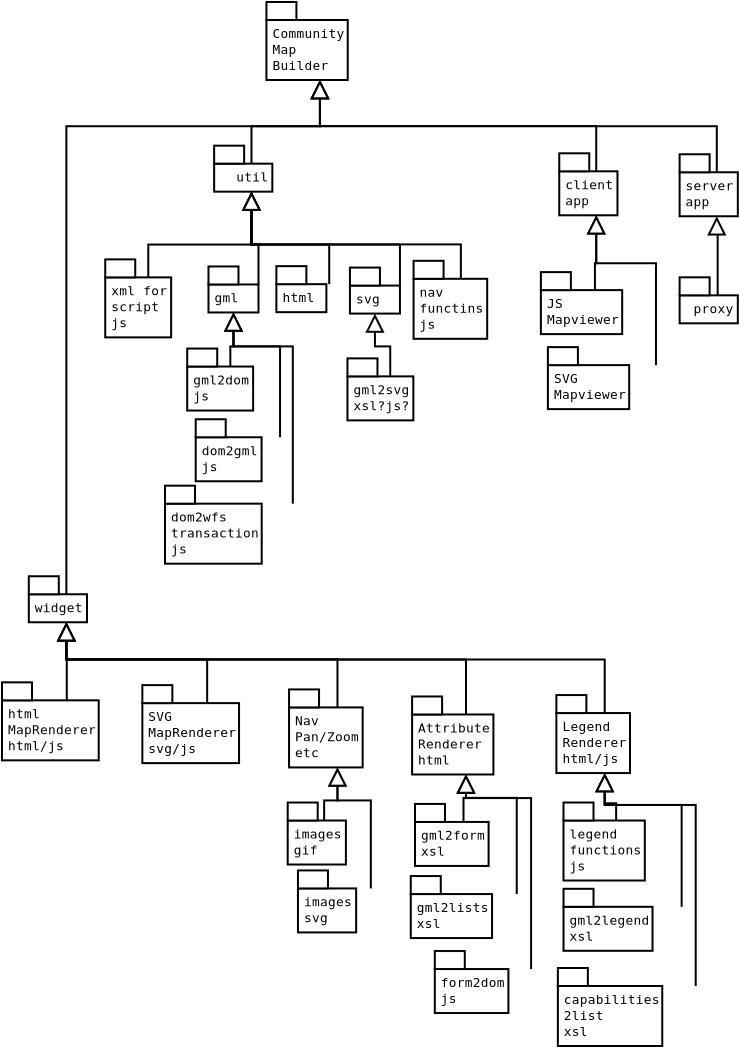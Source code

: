 <?xml version="1.0" encoding="UTF-8"?>
<dia:diagram xmlns:dia="http://www.lysator.liu.se/~alla/dia/">
  <dia:layer name="Background" visible="true">
    <dia:object type="UML - SmallPackage" version="0" id="O0">
      <dia:attribute name="obj_pos">
        <dia:point val="29.135,21.23"/>
      </dia:attribute>
      <dia:attribute name="obj_bb">
        <dia:rectangle val="29.085,20.28;34.537,24.28"/>
      </dia:attribute>
      <dia:attribute name="elem_corner">
        <dia:point val="29.135,21.23"/>
      </dia:attribute>
      <dia:attribute name="elem_width">
        <dia:real val="5.352"/>
      </dia:attribute>
      <dia:attribute name="elem_height">
        <dia:real val="3"/>
      </dia:attribute>
      <dia:attribute name="stereotype">
        <dia:string/>
      </dia:attribute>
      <dia:attribute name="text">
        <dia:composite type="text">
          <dia:attribute name="string">
            <dia:string>#Community
Map
Builder#</dia:string>
          </dia:attribute>
          <dia:attribute name="font">
            <dia:font name="Courier"/>
          </dia:attribute>
          <dia:attribute name="height">
            <dia:real val="0.8"/>
          </dia:attribute>
          <dia:attribute name="pos">
            <dia:point val="29.435,22.127"/>
          </dia:attribute>
          <dia:attribute name="color">
            <dia:color val="#000000"/>
          </dia:attribute>
          <dia:attribute name="alignment">
            <dia:enum val="0"/>
          </dia:attribute>
        </dia:composite>
      </dia:attribute>
    </dia:object>
    <dia:object type="UML - SmallPackage" version="0" id="O1">
      <dia:attribute name="obj_pos">
        <dia:point val="17.254,49.943"/>
      </dia:attribute>
      <dia:attribute name="obj_bb">
        <dia:rectangle val="17.204,48.993;21.063,51.393"/>
      </dia:attribute>
      <dia:attribute name="elem_corner">
        <dia:point val="17.254,49.943"/>
      </dia:attribute>
      <dia:attribute name="elem_width">
        <dia:real val="3.759"/>
      </dia:attribute>
      <dia:attribute name="elem_height">
        <dia:real val="1.4"/>
      </dia:attribute>
      <dia:attribute name="stereotype">
        <dia:string/>
      </dia:attribute>
      <dia:attribute name="text">
        <dia:composite type="text">
          <dia:attribute name="string">
            <dia:string>#widget#</dia:string>
          </dia:attribute>
          <dia:attribute name="font">
            <dia:font name="Courier"/>
          </dia:attribute>
          <dia:attribute name="height">
            <dia:real val="0.8"/>
          </dia:attribute>
          <dia:attribute name="pos">
            <dia:point val="17.554,50.84"/>
          </dia:attribute>
          <dia:attribute name="color">
            <dia:color val="#000000"/>
          </dia:attribute>
          <dia:attribute name="alignment">
            <dia:enum val="0"/>
          </dia:attribute>
        </dia:composite>
      </dia:attribute>
    </dia:object>
    <dia:object type="UML - Generalization" version="0" id="O2">
      <dia:attribute name="obj_pos">
        <dia:point val="31.811,24.23"/>
      </dia:attribute>
      <dia:attribute name="obj_bb">
        <dia:rectangle val="19.083,24.18;32.661,49.993"/>
      </dia:attribute>
      <dia:attribute name="orth_points">
        <dia:point val="31.811,24.23"/>
        <dia:point val="31.811,26.541"/>
        <dia:point val="19.133,26.541"/>
        <dia:point val="19.133,49.943"/>
      </dia:attribute>
      <dia:attribute name="orth_orient">
        <dia:enum val="1"/>
        <dia:enum val="0"/>
        <dia:enum val="1"/>
      </dia:attribute>
      <dia:attribute name="name">
        <dia:string/>
      </dia:attribute>
      <dia:attribute name="stereotype">
        <dia:string/>
      </dia:attribute>
      <dia:connections>
        <dia:connection handle="0" to="O0" connection="6"/>
        <dia:connection handle="1" to="O1" connection="1"/>
      </dia:connections>
    </dia:object>
    <dia:object type="UML - SmallPackage" version="0" id="O3">
      <dia:attribute name="obj_pos">
        <dia:point val="43.209,38.486"/>
      </dia:attribute>
      <dia:attribute name="obj_bb">
        <dia:rectangle val="43.159,37.536;48.663,40.736"/>
      </dia:attribute>
      <dia:attribute name="elem_corner">
        <dia:point val="43.209,38.486"/>
      </dia:attribute>
      <dia:attribute name="elem_width">
        <dia:real val="5.405"/>
      </dia:attribute>
      <dia:attribute name="elem_height">
        <dia:real val="2.2"/>
      </dia:attribute>
      <dia:attribute name="stereotype">
        <dia:string/>
      </dia:attribute>
      <dia:attribute name="text">
        <dia:composite type="text">
          <dia:attribute name="string">
            <dia:string>#SVG
Mapviewer#</dia:string>
          </dia:attribute>
          <dia:attribute name="font">
            <dia:font name="Courier"/>
          </dia:attribute>
          <dia:attribute name="height">
            <dia:real val="0.8"/>
          </dia:attribute>
          <dia:attribute name="pos">
            <dia:point val="43.509,39.383"/>
          </dia:attribute>
          <dia:attribute name="color">
            <dia:color val="#000000"/>
          </dia:attribute>
          <dia:attribute name="alignment">
            <dia:enum val="0"/>
          </dia:attribute>
        </dia:composite>
      </dia:attribute>
    </dia:object>
    <dia:object type="UML - Generalization" version="0" id="O4">
      <dia:attribute name="obj_pos">
        <dia:point val="45.626,30.995"/>
      </dia:attribute>
      <dia:attribute name="obj_bb">
        <dia:rectangle val="44.776,30.945;48.663,38.536"/>
      </dia:attribute>
      <dia:attribute name="orth_points">
        <dia:point val="45.626,30.995"/>
        <dia:point val="45.626,33.392"/>
        <dia:point val="48.613,33.392"/>
        <dia:point val="48.613,38.486"/>
      </dia:attribute>
      <dia:attribute name="orth_orient">
        <dia:enum val="1"/>
        <dia:enum val="0"/>
        <dia:enum val="1"/>
      </dia:attribute>
      <dia:attribute name="name">
        <dia:string/>
      </dia:attribute>
      <dia:attribute name="stereotype">
        <dia:string/>
      </dia:attribute>
      <dia:connections>
        <dia:connection handle="0" to="O27" connection="6"/>
        <dia:connection handle="1" to="O3" connection="2"/>
      </dia:connections>
    </dia:object>
    <dia:object type="UML - SmallPackage" version="0" id="O5">
      <dia:attribute name="obj_pos">
        <dia:point val="43.633,55.883"/>
      </dia:attribute>
      <dia:attribute name="obj_bb">
        <dia:rectangle val="43.583,54.934;48.516,58.934"/>
      </dia:attribute>
      <dia:attribute name="elem_corner">
        <dia:point val="43.633,55.883"/>
      </dia:attribute>
      <dia:attribute name="elem_width">
        <dia:real val="4.833"/>
      </dia:attribute>
      <dia:attribute name="elem_height">
        <dia:real val="3"/>
      </dia:attribute>
      <dia:attribute name="stereotype">
        <dia:string/>
      </dia:attribute>
      <dia:attribute name="text">
        <dia:composite type="text">
          <dia:attribute name="string">
            <dia:string>#Legend
Renderer
html/js#</dia:string>
          </dia:attribute>
          <dia:attribute name="font">
            <dia:font name="Courier"/>
          </dia:attribute>
          <dia:attribute name="height">
            <dia:real val="0.8"/>
          </dia:attribute>
          <dia:attribute name="pos">
            <dia:point val="43.933,56.78"/>
          </dia:attribute>
          <dia:attribute name="color">
            <dia:color val="#000000"/>
          </dia:attribute>
          <dia:attribute name="alignment">
            <dia:enum val="0"/>
          </dia:attribute>
        </dia:composite>
      </dia:attribute>
    </dia:object>
    <dia:object type="UML - SmallPackage" version="0" id="O6">
      <dia:attribute name="obj_pos">
        <dia:point val="30.267,55.601"/>
      </dia:attribute>
      <dia:attribute name="obj_bb">
        <dia:rectangle val="30.216,54.651;35.158,58.651"/>
      </dia:attribute>
      <dia:attribute name="elem_corner">
        <dia:point val="30.267,55.601"/>
      </dia:attribute>
      <dia:attribute name="elem_width">
        <dia:real val="4.842"/>
      </dia:attribute>
      <dia:attribute name="elem_height">
        <dia:real val="3"/>
      </dia:attribute>
      <dia:attribute name="stereotype">
        <dia:string/>
      </dia:attribute>
      <dia:attribute name="text">
        <dia:composite type="text">
          <dia:attribute name="string">
            <dia:string>#Nav
Pan/Zoom
etc#</dia:string>
          </dia:attribute>
          <dia:attribute name="font">
            <dia:font name="Courier"/>
          </dia:attribute>
          <dia:attribute name="height">
            <dia:real val="0.8"/>
          </dia:attribute>
          <dia:attribute name="pos">
            <dia:point val="30.567,56.497"/>
          </dia:attribute>
          <dia:attribute name="color">
            <dia:color val="#000000"/>
          </dia:attribute>
          <dia:attribute name="alignment">
            <dia:enum val="0"/>
          </dia:attribute>
        </dia:composite>
      </dia:attribute>
    </dia:object>
    <dia:object type="UML - Generalization" version="0" id="O7">
      <dia:attribute name="obj_pos">
        <dia:point val="19.133,51.343"/>
      </dia:attribute>
      <dia:attribute name="obj_bb">
        <dia:rectangle val="18.283,51.293;46.099,55.934"/>
      </dia:attribute>
      <dia:attribute name="orth_points">
        <dia:point val="19.133,51.343"/>
        <dia:point val="19.133,53.206"/>
        <dia:point val="46.049,53.206"/>
        <dia:point val="46.049,55.883"/>
      </dia:attribute>
      <dia:attribute name="orth_orient">
        <dia:enum val="1"/>
        <dia:enum val="0"/>
        <dia:enum val="1"/>
      </dia:attribute>
      <dia:attribute name="name">
        <dia:string/>
      </dia:attribute>
      <dia:attribute name="stereotype">
        <dia:string/>
      </dia:attribute>
      <dia:connections>
        <dia:connection handle="0" to="O1" connection="6"/>
        <dia:connection handle="1" to="O5" connection="1"/>
      </dia:connections>
    </dia:object>
    <dia:object type="UML - Generalization" version="0" id="O8">
      <dia:attribute name="obj_pos">
        <dia:point val="19.133,51.343"/>
      </dia:attribute>
      <dia:attribute name="obj_bb">
        <dia:rectangle val="18.283,51.293;32.737,55.651"/>
      </dia:attribute>
      <dia:attribute name="orth_points">
        <dia:point val="19.133,51.343"/>
        <dia:point val="19.133,53.194"/>
        <dia:point val="32.687,53.194"/>
        <dia:point val="32.687,55.601"/>
      </dia:attribute>
      <dia:attribute name="orth_orient">
        <dia:enum val="1"/>
        <dia:enum val="0"/>
        <dia:enum val="1"/>
      </dia:attribute>
      <dia:attribute name="name">
        <dia:string/>
      </dia:attribute>
      <dia:attribute name="stereotype">
        <dia:string/>
      </dia:attribute>
      <dia:connections>
        <dia:connection handle="0" to="O1" connection="6"/>
        <dia:connection handle="1" to="O6" connection="1"/>
      </dia:connections>
    </dia:object>
    <dia:object type="UML - SmallPackage" version="0" id="O9">
      <dia:attribute name="obj_pos">
        <dia:point val="36.419,55.954"/>
      </dia:attribute>
      <dia:attribute name="obj_bb">
        <dia:rectangle val="36.369,55.004;41.856,59.004"/>
      </dia:attribute>
      <dia:attribute name="elem_corner">
        <dia:point val="36.419,55.954"/>
      </dia:attribute>
      <dia:attribute name="elem_width">
        <dia:real val="5.387"/>
      </dia:attribute>
      <dia:attribute name="elem_height">
        <dia:real val="3"/>
      </dia:attribute>
      <dia:attribute name="stereotype">
        <dia:string/>
      </dia:attribute>
      <dia:attribute name="text">
        <dia:composite type="text">
          <dia:attribute name="string">
            <dia:string>#Attribute
Renderer
html#</dia:string>
          </dia:attribute>
          <dia:attribute name="font">
            <dia:font name="Courier"/>
          </dia:attribute>
          <dia:attribute name="height">
            <dia:real val="0.8"/>
          </dia:attribute>
          <dia:attribute name="pos">
            <dia:point val="36.719,56.851"/>
          </dia:attribute>
          <dia:attribute name="color">
            <dia:color val="#000000"/>
          </dia:attribute>
          <dia:attribute name="alignment">
            <dia:enum val="0"/>
          </dia:attribute>
        </dia:composite>
      </dia:attribute>
    </dia:object>
    <dia:object type="UML - SmallPackage" version="0" id="O10">
      <dia:attribute name="obj_pos">
        <dia:point val="25.175,38.557"/>
      </dia:attribute>
      <dia:attribute name="obj_bb">
        <dia:rectangle val="25.125,37.607;29.538,40.807"/>
      </dia:attribute>
      <dia:attribute name="elem_corner">
        <dia:point val="25.175,38.557"/>
      </dia:attribute>
      <dia:attribute name="elem_width">
        <dia:real val="4.314"/>
      </dia:attribute>
      <dia:attribute name="elem_height">
        <dia:real val="2.2"/>
      </dia:attribute>
      <dia:attribute name="stereotype">
        <dia:string/>
      </dia:attribute>
      <dia:attribute name="text">
        <dia:composite type="text">
          <dia:attribute name="string">
            <dia:string>#gml2dom
js#</dia:string>
          </dia:attribute>
          <dia:attribute name="font">
            <dia:font name="Courier"/>
          </dia:attribute>
          <dia:attribute name="height">
            <dia:real val="0.8"/>
          </dia:attribute>
          <dia:attribute name="pos">
            <dia:point val="25.475,39.453"/>
          </dia:attribute>
          <dia:attribute name="color">
            <dia:color val="#000000"/>
          </dia:attribute>
          <dia:attribute name="alignment">
            <dia:enum val="0"/>
          </dia:attribute>
        </dia:composite>
      </dia:attribute>
    </dia:object>
    <dia:object type="UML - SmallPackage" version="0" id="O11">
      <dia:attribute name="obj_pos">
        <dia:point val="25.599,42.093"/>
      </dia:attribute>
      <dia:attribute name="obj_bb">
        <dia:rectangle val="25.549,41.143;29.866,44.343"/>
      </dia:attribute>
      <dia:attribute name="elem_corner">
        <dia:point val="25.599,42.093"/>
      </dia:attribute>
      <dia:attribute name="elem_width">
        <dia:real val="4.217"/>
      </dia:attribute>
      <dia:attribute name="elem_height">
        <dia:real val="2.2"/>
      </dia:attribute>
      <dia:attribute name="stereotype">
        <dia:string/>
      </dia:attribute>
      <dia:attribute name="text">
        <dia:composite type="text">
          <dia:attribute name="string">
            <dia:string>#dom2gml
js#</dia:string>
          </dia:attribute>
          <dia:attribute name="font">
            <dia:font name="Courier"/>
          </dia:attribute>
          <dia:attribute name="height">
            <dia:real val="0.8"/>
          </dia:attribute>
          <dia:attribute name="pos">
            <dia:point val="25.899,42.989"/>
          </dia:attribute>
          <dia:attribute name="color">
            <dia:color val="#000000"/>
          </dia:attribute>
          <dia:attribute name="alignment">
            <dia:enum val="0"/>
          </dia:attribute>
        </dia:composite>
      </dia:attribute>
    </dia:object>
    <dia:object type="UML - Generalization" version="0" id="O12">
      <dia:attribute name="obj_pos">
        <dia:point val="19.133,51.343"/>
      </dia:attribute>
      <dia:attribute name="obj_bb">
        <dia:rectangle val="18.283,51.293;39.163,56.004"/>
      </dia:attribute>
      <dia:attribute name="orth_points">
        <dia:point val="19.133,51.343"/>
        <dia:point val="19.133,53.206"/>
        <dia:point val="39.113,53.206"/>
        <dia:point val="39.113,55.954"/>
      </dia:attribute>
      <dia:attribute name="orth_orient">
        <dia:enum val="1"/>
        <dia:enum val="0"/>
        <dia:enum val="1"/>
      </dia:attribute>
      <dia:attribute name="name">
        <dia:string/>
      </dia:attribute>
      <dia:attribute name="stereotype">
        <dia:string/>
      </dia:attribute>
      <dia:connections>
        <dia:connection handle="0" to="O1" connection="6"/>
        <dia:connection handle="1" to="O9" connection="1"/>
      </dia:connections>
    </dia:object>
    <dia:object type="UML - Generalization" version="0" id="O13">
      <dia:attribute name="obj_pos">
        <dia:point val="27.488,35.853"/>
      </dia:attribute>
      <dia:attribute name="obj_bb">
        <dia:rectangle val="26.639,35.803;28.338,38.607"/>
      </dia:attribute>
      <dia:attribute name="orth_points">
        <dia:point val="27.488,35.853"/>
        <dia:point val="27.488,37.55"/>
        <dia:point val="27.331,37.55"/>
        <dia:point val="27.331,38.557"/>
      </dia:attribute>
      <dia:attribute name="orth_orient">
        <dia:enum val="1"/>
        <dia:enum val="0"/>
        <dia:enum val="1"/>
      </dia:attribute>
      <dia:attribute name="name">
        <dia:string/>
      </dia:attribute>
      <dia:attribute name="stereotype">
        <dia:string/>
      </dia:attribute>
      <dia:connections>
        <dia:connection handle="0" to="O45" connection="6"/>
        <dia:connection handle="1" to="O10" connection="1"/>
      </dia:connections>
    </dia:object>
    <dia:object type="UML - Generalization" version="0" id="O14">
      <dia:attribute name="obj_pos">
        <dia:point val="27.488,35.853"/>
      </dia:attribute>
      <dia:attribute name="obj_bb">
        <dia:rectangle val="26.639,35.803;29.866,42.143"/>
      </dia:attribute>
      <dia:attribute name="orth_points">
        <dia:point val="27.488,35.853"/>
        <dia:point val="27.488,37.55"/>
        <dia:point val="29.816,37.55"/>
        <dia:point val="29.816,42.093"/>
      </dia:attribute>
      <dia:attribute name="orth_orient">
        <dia:enum val="1"/>
        <dia:enum val="0"/>
        <dia:enum val="1"/>
      </dia:attribute>
      <dia:attribute name="name">
        <dia:string/>
      </dia:attribute>
      <dia:attribute name="stereotype">
        <dia:string/>
      </dia:attribute>
      <dia:connections>
        <dia:connection handle="0" to="O45" connection="6"/>
        <dia:connection handle="1" to="O11" connection="2"/>
      </dia:connections>
    </dia:object>
    <dia:object type="UML - SmallPackage" version="0" id="O15">
      <dia:attribute name="obj_pos">
        <dia:point val="36.564,61.327"/>
      </dia:attribute>
      <dia:attribute name="obj_bb">
        <dia:rectangle val="36.514,60.377;41.464,63.577"/>
      </dia:attribute>
      <dia:attribute name="elem_corner">
        <dia:point val="36.564,61.327"/>
      </dia:attribute>
      <dia:attribute name="elem_width">
        <dia:real val="4.85"/>
      </dia:attribute>
      <dia:attribute name="elem_height">
        <dia:real val="2.2"/>
      </dia:attribute>
      <dia:attribute name="stereotype">
        <dia:string/>
      </dia:attribute>
      <dia:attribute name="text">
        <dia:composite type="text">
          <dia:attribute name="string">
            <dia:string>#gml2form
xsl#</dia:string>
          </dia:attribute>
          <dia:attribute name="font">
            <dia:font name="Courier"/>
          </dia:attribute>
          <dia:attribute name="height">
            <dia:real val="0.8"/>
          </dia:attribute>
          <dia:attribute name="pos">
            <dia:point val="36.864,62.223"/>
          </dia:attribute>
          <dia:attribute name="color">
            <dia:color val="#000000"/>
          </dia:attribute>
          <dia:attribute name="alignment">
            <dia:enum val="0"/>
          </dia:attribute>
        </dia:composite>
      </dia:attribute>
    </dia:object>
    <dia:object type="UML - SmallPackage" version="0" id="O16">
      <dia:attribute name="obj_pos">
        <dia:point val="36.352,64.933"/>
      </dia:attribute>
      <dia:attribute name="obj_bb">
        <dia:rectangle val="36.302,63.983;41.701,67.183"/>
      </dia:attribute>
      <dia:attribute name="elem_corner">
        <dia:point val="36.352,64.933"/>
      </dia:attribute>
      <dia:attribute name="elem_width">
        <dia:real val="5.299"/>
      </dia:attribute>
      <dia:attribute name="elem_height">
        <dia:real val="2.2"/>
      </dia:attribute>
      <dia:attribute name="stereotype">
        <dia:string/>
      </dia:attribute>
      <dia:attribute name="text">
        <dia:composite type="text">
          <dia:attribute name="string">
            <dia:string>#gml2lists
xsl#</dia:string>
          </dia:attribute>
          <dia:attribute name="font">
            <dia:font name="Courier"/>
          </dia:attribute>
          <dia:attribute name="height">
            <dia:real val="0.8"/>
          </dia:attribute>
          <dia:attribute name="pos">
            <dia:point val="36.652,65.83"/>
          </dia:attribute>
          <dia:attribute name="color">
            <dia:color val="#000000"/>
          </dia:attribute>
          <dia:attribute name="alignment">
            <dia:enum val="0"/>
          </dia:attribute>
        </dia:composite>
      </dia:attribute>
    </dia:object>
    <dia:object type="UML - SmallPackage" version="0" id="O17">
      <dia:attribute name="obj_pos">
        <dia:point val="43.99,65.57"/>
      </dia:attribute>
      <dia:attribute name="obj_bb">
        <dia:rectangle val="43.94,64.62;49.946,67.82"/>
      </dia:attribute>
      <dia:attribute name="elem_corner">
        <dia:point val="43.99,65.57"/>
      </dia:attribute>
      <dia:attribute name="elem_width">
        <dia:real val="5.906"/>
      </dia:attribute>
      <dia:attribute name="elem_height">
        <dia:real val="2.2"/>
      </dia:attribute>
      <dia:attribute name="stereotype">
        <dia:string/>
      </dia:attribute>
      <dia:attribute name="text">
        <dia:composite type="text">
          <dia:attribute name="string">
            <dia:string>#gml2legend
xsl#</dia:string>
          </dia:attribute>
          <dia:attribute name="font">
            <dia:font name="Courier"/>
          </dia:attribute>
          <dia:attribute name="height">
            <dia:real val="0.8"/>
          </dia:attribute>
          <dia:attribute name="pos">
            <dia:point val="44.29,66.466"/>
          </dia:attribute>
          <dia:attribute name="color">
            <dia:color val="#000000"/>
          </dia:attribute>
          <dia:attribute name="alignment">
            <dia:enum val="0"/>
          </dia:attribute>
        </dia:composite>
      </dia:attribute>
    </dia:object>
    <dia:object type="UML - Generalization" version="0" id="O18">
      <dia:attribute name="obj_pos">
        <dia:point val="39.113,58.954"/>
      </dia:attribute>
      <dia:attribute name="obj_bb">
        <dia:rectangle val="38.263,58.904;39.963,61.377"/>
      </dia:attribute>
      <dia:attribute name="orth_points">
        <dia:point val="39.113,58.954"/>
        <dia:point val="39.113,60.124"/>
        <dia:point val="38.989,60.124"/>
        <dia:point val="38.989,61.327"/>
      </dia:attribute>
      <dia:attribute name="orth_orient">
        <dia:enum val="1"/>
        <dia:enum val="0"/>
        <dia:enum val="1"/>
      </dia:attribute>
      <dia:attribute name="name">
        <dia:string/>
      </dia:attribute>
      <dia:attribute name="stereotype">
        <dia:string/>
      </dia:attribute>
      <dia:connections>
        <dia:connection handle="0" to="O9" connection="6"/>
        <dia:connection handle="1" to="O15" connection="1"/>
      </dia:connections>
    </dia:object>
    <dia:object type="UML - Generalization" version="0" id="O19">
      <dia:attribute name="obj_pos">
        <dia:point val="39.113,58.954"/>
      </dia:attribute>
      <dia:attribute name="obj_bb">
        <dia:rectangle val="38.263,58.904;41.701,64.984"/>
      </dia:attribute>
      <dia:attribute name="orth_points">
        <dia:point val="39.113,58.954"/>
        <dia:point val="39.113,60.124"/>
        <dia:point val="41.651,60.124"/>
        <dia:point val="41.651,64.933"/>
      </dia:attribute>
      <dia:attribute name="orth_orient">
        <dia:enum val="1"/>
        <dia:enum val="0"/>
        <dia:enum val="1"/>
      </dia:attribute>
      <dia:attribute name="name">
        <dia:string/>
      </dia:attribute>
      <dia:attribute name="stereotype">
        <dia:string/>
      </dia:attribute>
      <dia:connections>
        <dia:connection handle="0" to="O9" connection="6"/>
        <dia:connection handle="1" to="O16" connection="2"/>
      </dia:connections>
    </dia:object>
    <dia:object type="UML - Generalization" version="0" id="O20">
      <dia:attribute name="obj_pos">
        <dia:point val="46.049,58.883"/>
      </dia:attribute>
      <dia:attribute name="obj_bb">
        <dia:rectangle val="45.199,58.834;49.946,65.62"/>
      </dia:attribute>
      <dia:attribute name="orth_points">
        <dia:point val="46.049,58.883"/>
        <dia:point val="46.049,60.478"/>
        <dia:point val="49.896,60.478"/>
        <dia:point val="49.896,65.57"/>
      </dia:attribute>
      <dia:attribute name="orth_orient">
        <dia:enum val="1"/>
        <dia:enum val="0"/>
        <dia:enum val="1"/>
      </dia:attribute>
      <dia:attribute name="name">
        <dia:string/>
      </dia:attribute>
      <dia:attribute name="stereotype">
        <dia:string/>
      </dia:attribute>
      <dia:connections>
        <dia:connection handle="0" to="O5" connection="6"/>
        <dia:connection handle="1" to="O17" connection="2"/>
      </dia:connections>
    </dia:object>
    <dia:object type="UML - SmallPackage" version="0" id="O21">
      <dia:attribute name="obj_pos">
        <dia:point val="30.199,61.256"/>
      </dia:attribute>
      <dia:attribute name="obj_bb">
        <dia:rectangle val="30.149,60.306;33.894,63.506"/>
      </dia:attribute>
      <dia:attribute name="elem_corner">
        <dia:point val="30.199,61.256"/>
      </dia:attribute>
      <dia:attribute name="elem_width">
        <dia:real val="3.645"/>
      </dia:attribute>
      <dia:attribute name="elem_height">
        <dia:real val="2.2"/>
      </dia:attribute>
      <dia:attribute name="stereotype">
        <dia:string/>
      </dia:attribute>
      <dia:attribute name="text">
        <dia:composite type="text">
          <dia:attribute name="string">
            <dia:string>#images
gif#</dia:string>
          </dia:attribute>
          <dia:attribute name="font">
            <dia:font name="Courier"/>
          </dia:attribute>
          <dia:attribute name="height">
            <dia:real val="0.8"/>
          </dia:attribute>
          <dia:attribute name="pos">
            <dia:point val="30.499,62.153"/>
          </dia:attribute>
          <dia:attribute name="color">
            <dia:color val="#000000"/>
          </dia:attribute>
          <dia:attribute name="alignment">
            <dia:enum val="0"/>
          </dia:attribute>
        </dia:composite>
      </dia:attribute>
    </dia:object>
    <dia:object type="UML - SmallPackage" version="0" id="O22">
      <dia:attribute name="obj_pos">
        <dia:point val="36.493,34.17"/>
      </dia:attribute>
      <dia:attribute name="obj_bb">
        <dia:rectangle val="36.443,33.22;41.27,37.22"/>
      </dia:attribute>
      <dia:attribute name="elem_corner">
        <dia:point val="36.493,34.17"/>
      </dia:attribute>
      <dia:attribute name="elem_width">
        <dia:real val="4.727"/>
      </dia:attribute>
      <dia:attribute name="elem_height">
        <dia:real val="3"/>
      </dia:attribute>
      <dia:attribute name="stereotype">
        <dia:string/>
      </dia:attribute>
      <dia:attribute name="text">
        <dia:composite type="text">
          <dia:attribute name="string">
            <dia:string>#nav
functins
js#</dia:string>
          </dia:attribute>
          <dia:attribute name="font">
            <dia:font name="Courier"/>
          </dia:attribute>
          <dia:attribute name="height">
            <dia:real val="0.8"/>
          </dia:attribute>
          <dia:attribute name="pos">
            <dia:point val="36.793,35.066"/>
          </dia:attribute>
          <dia:attribute name="color">
            <dia:color val="#000000"/>
          </dia:attribute>
          <dia:attribute name="alignment">
            <dia:enum val="0"/>
          </dia:attribute>
        </dia:composite>
      </dia:attribute>
    </dia:object>
    <dia:object type="UML - Generalization" version="0" id="O23">
      <dia:attribute name="obj_pos">
        <dia:point val="28.388,29.813"/>
      </dia:attribute>
      <dia:attribute name="obj_bb">
        <dia:rectangle val="27.538,29.763;38.907,34.22"/>
      </dia:attribute>
      <dia:attribute name="orth_points">
        <dia:point val="28.388,29.813"/>
        <dia:point val="28.388,32.45"/>
        <dia:point val="38.857,32.45"/>
        <dia:point val="38.857,34.17"/>
      </dia:attribute>
      <dia:attribute name="orth_orient">
        <dia:enum val="1"/>
        <dia:enum val="0"/>
        <dia:enum val="1"/>
      </dia:attribute>
      <dia:attribute name="name">
        <dia:string/>
      </dia:attribute>
      <dia:attribute name="stereotype">
        <dia:string/>
      </dia:attribute>
      <dia:connections>
        <dia:connection handle="0" to="O49" connection="6"/>
        <dia:connection handle="1" to="O22" connection="1"/>
      </dia:connections>
    </dia:object>
    <dia:object type="UML - Generalization" version="0" id="O24">
      <dia:attribute name="obj_pos">
        <dia:point val="32.687,58.601"/>
      </dia:attribute>
      <dia:attribute name="obj_bb">
        <dia:rectangle val="31.837,58.551;33.537,61.306"/>
      </dia:attribute>
      <dia:attribute name="orth_points">
        <dia:point val="32.687,58.601"/>
        <dia:point val="32.687,60.252"/>
        <dia:point val="32.021,60.252"/>
        <dia:point val="32.021,61.256"/>
      </dia:attribute>
      <dia:attribute name="orth_orient">
        <dia:enum val="1"/>
        <dia:enum val="0"/>
        <dia:enum val="1"/>
      </dia:attribute>
      <dia:attribute name="name">
        <dia:string/>
      </dia:attribute>
      <dia:attribute name="stereotype">
        <dia:string/>
      </dia:attribute>
      <dia:connections>
        <dia:connection handle="0" to="O6" connection="6"/>
        <dia:connection handle="1" to="O21" connection="1"/>
      </dia:connections>
    </dia:object>
    <dia:object type="UML - SmallPackage" version="0" id="O25">
      <dia:attribute name="obj_pos">
        <dia:point val="43.989,61.256"/>
      </dia:attribute>
      <dia:attribute name="obj_bb">
        <dia:rectangle val="43.94,60.306;49.303,64.306"/>
      </dia:attribute>
      <dia:attribute name="elem_corner">
        <dia:point val="43.989,61.256"/>
      </dia:attribute>
      <dia:attribute name="elem_width">
        <dia:real val="5.264"/>
      </dia:attribute>
      <dia:attribute name="elem_height">
        <dia:real val="3"/>
      </dia:attribute>
      <dia:attribute name="stereotype">
        <dia:string/>
      </dia:attribute>
      <dia:attribute name="text">
        <dia:composite type="text">
          <dia:attribute name="string">
            <dia:string>#legend
functions
js#</dia:string>
          </dia:attribute>
          <dia:attribute name="font">
            <dia:font name="Courier"/>
          </dia:attribute>
          <dia:attribute name="height">
            <dia:real val="0.8"/>
          </dia:attribute>
          <dia:attribute name="pos">
            <dia:point val="44.289,62.153"/>
          </dia:attribute>
          <dia:attribute name="color">
            <dia:color val="#000000"/>
          </dia:attribute>
          <dia:attribute name="alignment">
            <dia:enum val="0"/>
          </dia:attribute>
        </dia:composite>
      </dia:attribute>
    </dia:object>
    <dia:object type="UML - Generalization" version="0" id="O26">
      <dia:attribute name="obj_pos">
        <dia:point val="46.049,58.883"/>
      </dia:attribute>
      <dia:attribute name="obj_bb">
        <dia:rectangle val="45.199,58.834;46.899,61.306"/>
      </dia:attribute>
      <dia:attribute name="orth_points">
        <dia:point val="46.049,58.883"/>
        <dia:point val="46.049,60.393"/>
        <dia:point val="46.621,60.393"/>
        <dia:point val="46.621,61.256"/>
      </dia:attribute>
      <dia:attribute name="orth_orient">
        <dia:enum val="1"/>
        <dia:enum val="0"/>
        <dia:enum val="1"/>
      </dia:attribute>
      <dia:attribute name="name">
        <dia:string/>
      </dia:attribute>
      <dia:attribute name="stereotype">
        <dia:string/>
      </dia:attribute>
      <dia:connections>
        <dia:connection handle="0" to="O5" connection="6"/>
        <dia:connection handle="1" to="O25" connection="1"/>
      </dia:connections>
    </dia:object>
    <dia:object type="UML - SmallPackage" version="0" id="O27">
      <dia:attribute name="obj_pos">
        <dia:point val="43.777,28.795"/>
      </dia:attribute>
      <dia:attribute name="obj_bb">
        <dia:rectangle val="43.727,27.845;47.525,31.045"/>
      </dia:attribute>
      <dia:attribute name="elem_corner">
        <dia:point val="43.777,28.795"/>
      </dia:attribute>
      <dia:attribute name="elem_width">
        <dia:real val="3.698"/>
      </dia:attribute>
      <dia:attribute name="elem_height">
        <dia:real val="2.2"/>
      </dia:attribute>
      <dia:attribute name="stereotype">
        <dia:string/>
      </dia:attribute>
      <dia:attribute name="text">
        <dia:composite type="text">
          <dia:attribute name="string">
            <dia:string>#client
app#</dia:string>
          </dia:attribute>
          <dia:attribute name="font">
            <dia:font name="Courier"/>
          </dia:attribute>
          <dia:attribute name="height">
            <dia:real val="0.8"/>
          </dia:attribute>
          <dia:attribute name="pos">
            <dia:point val="44.077,29.692"/>
          </dia:attribute>
          <dia:attribute name="color">
            <dia:color val="#000000"/>
          </dia:attribute>
          <dia:attribute name="alignment">
            <dia:enum val="0"/>
          </dia:attribute>
        </dia:composite>
      </dia:attribute>
    </dia:object>
    <dia:object type="UML - SmallPackage" version="0" id="O28">
      <dia:attribute name="obj_pos">
        <dia:point val="42.858,34.736"/>
      </dia:attribute>
      <dia:attribute name="obj_bb">
        <dia:rectangle val="42.808,33.785;48.313,36.986"/>
      </dia:attribute>
      <dia:attribute name="elem_corner">
        <dia:point val="42.858,34.736"/>
      </dia:attribute>
      <dia:attribute name="elem_width">
        <dia:real val="5.405"/>
      </dia:attribute>
      <dia:attribute name="elem_height">
        <dia:real val="2.2"/>
      </dia:attribute>
      <dia:attribute name="stereotype">
        <dia:string/>
      </dia:attribute>
      <dia:attribute name="text">
        <dia:composite type="text">
          <dia:attribute name="string">
            <dia:string>#JS
Mapviewer#</dia:string>
          </dia:attribute>
          <dia:attribute name="font">
            <dia:font name="Courier"/>
          </dia:attribute>
          <dia:attribute name="height">
            <dia:real val="0.8"/>
          </dia:attribute>
          <dia:attribute name="pos">
            <dia:point val="43.158,35.632"/>
          </dia:attribute>
          <dia:attribute name="color">
            <dia:color val="#000000"/>
          </dia:attribute>
          <dia:attribute name="alignment">
            <dia:enum val="0"/>
          </dia:attribute>
        </dia:composite>
      </dia:attribute>
    </dia:object>
    <dia:object type="UML - Generalization" version="0" id="O29">
      <dia:attribute name="obj_pos">
        <dia:point val="45.626,30.995"/>
      </dia:attribute>
      <dia:attribute name="obj_bb">
        <dia:rectangle val="44.776,30.945;46.476,34.785"/>
      </dia:attribute>
      <dia:attribute name="orth_points">
        <dia:point val="45.626,30.995"/>
        <dia:point val="45.626,33.392"/>
        <dia:point val="45.56,33.392"/>
        <dia:point val="45.56,34.736"/>
      </dia:attribute>
      <dia:attribute name="orth_orient">
        <dia:enum val="1"/>
        <dia:enum val="0"/>
        <dia:enum val="1"/>
      </dia:attribute>
      <dia:attribute name="name">
        <dia:string/>
      </dia:attribute>
      <dia:attribute name="stereotype">
        <dia:string/>
      </dia:attribute>
      <dia:connections>
        <dia:connection handle="0" to="O27" connection="6"/>
        <dia:connection handle="1" to="O28" connection="1"/>
      </dia:connections>
    </dia:object>
    <dia:object type="UML - Generalization" version="0" id="O30">
      <dia:attribute name="obj_pos">
        <dia:point val="31.811,24.23"/>
      </dia:attribute>
      <dia:attribute name="obj_bb">
        <dia:rectangle val="30.961,24.18;45.676,28.845"/>
      </dia:attribute>
      <dia:attribute name="orth_points">
        <dia:point val="31.811,24.23"/>
        <dia:point val="31.811,26.532"/>
        <dia:point val="45.626,26.532"/>
        <dia:point val="45.626,28.795"/>
      </dia:attribute>
      <dia:attribute name="orth_orient">
        <dia:enum val="1"/>
        <dia:enum val="0"/>
        <dia:enum val="1"/>
      </dia:attribute>
      <dia:attribute name="name">
        <dia:string/>
      </dia:attribute>
      <dia:attribute name="stereotype">
        <dia:string/>
      </dia:attribute>
      <dia:connections>
        <dia:connection handle="0" to="O0" connection="6"/>
        <dia:connection handle="1" to="O27" connection="1"/>
      </dia:connections>
    </dia:object>
    <dia:object type="UML - SmallPackage" version="0" id="O31">
      <dia:attribute name="obj_pos">
        <dia:point val="43.707,69.53"/>
      </dia:attribute>
      <dia:attribute name="obj_bb">
        <dia:rectangle val="43.657,68.58;50.649,72.58"/>
      </dia:attribute>
      <dia:attribute name="elem_corner">
        <dia:point val="43.707,69.53"/>
      </dia:attribute>
      <dia:attribute name="elem_width">
        <dia:real val="6.892"/>
      </dia:attribute>
      <dia:attribute name="elem_height">
        <dia:real val="3"/>
      </dia:attribute>
      <dia:attribute name="stereotype">
        <dia:string/>
      </dia:attribute>
      <dia:attribute name="text">
        <dia:composite type="text">
          <dia:attribute name="string">
            <dia:string>#capabilities
2list
xsl#</dia:string>
          </dia:attribute>
          <dia:attribute name="font">
            <dia:font name="Courier"/>
          </dia:attribute>
          <dia:attribute name="height">
            <dia:real val="0.8"/>
          </dia:attribute>
          <dia:attribute name="pos">
            <dia:point val="44.007,70.427"/>
          </dia:attribute>
          <dia:attribute name="color">
            <dia:color val="#000000"/>
          </dia:attribute>
          <dia:attribute name="alignment">
            <dia:enum val="0"/>
          </dia:attribute>
        </dia:composite>
      </dia:attribute>
    </dia:object>
    <dia:object type="UML - Generalization" version="0" id="O32">
      <dia:attribute name="obj_pos">
        <dia:point val="46.049,58.883"/>
      </dia:attribute>
      <dia:attribute name="obj_bb">
        <dia:rectangle val="45.199,58.834;50.649,69.58"/>
      </dia:attribute>
      <dia:attribute name="orth_points">
        <dia:point val="46.049,58.883"/>
        <dia:point val="46.049,60.478"/>
        <dia:point val="50.599,60.478"/>
        <dia:point val="50.599,69.53"/>
      </dia:attribute>
      <dia:attribute name="orth_orient">
        <dia:enum val="1"/>
        <dia:enum val="0"/>
        <dia:enum val="1"/>
      </dia:attribute>
      <dia:attribute name="name">
        <dia:string/>
      </dia:attribute>
      <dia:attribute name="stereotype">
        <dia:string/>
      </dia:attribute>
      <dia:connections>
        <dia:connection handle="0" to="O5" connection="6"/>
        <dia:connection handle="1" to="O31" connection="2"/>
      </dia:connections>
    </dia:object>
    <dia:object type="UML - SmallPackage" version="0" id="O33">
      <dia:attribute name="obj_pos">
        <dia:point val="22.932,55.386"/>
      </dia:attribute>
      <dia:attribute name="obj_bb">
        <dia:rectangle val="22.882,54.436;29.461,58.436"/>
      </dia:attribute>
      <dia:attribute name="elem_corner">
        <dia:point val="22.932,55.386"/>
      </dia:attribute>
      <dia:attribute name="elem_width">
        <dia:real val="6.478"/>
      </dia:attribute>
      <dia:attribute name="elem_height">
        <dia:real val="3"/>
      </dia:attribute>
      <dia:attribute name="stereotype">
        <dia:string/>
      </dia:attribute>
      <dia:attribute name="text">
        <dia:composite type="text">
          <dia:attribute name="string">
            <dia:string>#SVG
MapRenderer
svg/js#</dia:string>
          </dia:attribute>
          <dia:attribute name="font">
            <dia:font name="Courier"/>
          </dia:attribute>
          <dia:attribute name="height">
            <dia:real val="0.8"/>
          </dia:attribute>
          <dia:attribute name="pos">
            <dia:point val="23.232,56.283"/>
          </dia:attribute>
          <dia:attribute name="color">
            <dia:color val="#000000"/>
          </dia:attribute>
          <dia:attribute name="alignment">
            <dia:enum val="0"/>
          </dia:attribute>
        </dia:composite>
      </dia:attribute>
    </dia:object>
    <dia:object type="UML - Generalization" version="0" id="O34">
      <dia:attribute name="obj_pos">
        <dia:point val="19.133,51.343"/>
      </dia:attribute>
      <dia:attribute name="obj_bb">
        <dia:rectangle val="18.283,51.293;26.221,55.436"/>
      </dia:attribute>
      <dia:attribute name="orth_points">
        <dia:point val="19.133,51.343"/>
        <dia:point val="19.133,53.203"/>
        <dia:point val="26.172,53.203"/>
        <dia:point val="26.172,55.386"/>
      </dia:attribute>
      <dia:attribute name="orth_orient">
        <dia:enum val="1"/>
        <dia:enum val="0"/>
        <dia:enum val="1"/>
      </dia:attribute>
      <dia:attribute name="name">
        <dia:string/>
      </dia:attribute>
      <dia:attribute name="stereotype">
        <dia:string/>
      </dia:attribute>
      <dia:connections>
        <dia:connection handle="0" to="O1" connection="6"/>
        <dia:connection handle="1" to="O33" connection="1"/>
      </dia:connections>
    </dia:object>
    <dia:object type="UML - SmallPackage" version="0" id="O35">
      <dia:attribute name="obj_pos">
        <dia:point val="33.187,39.049"/>
      </dia:attribute>
      <dia:attribute name="obj_bb">
        <dia:rectangle val="33.137,38.099;37.515,41.299"/>
      </dia:attribute>
      <dia:attribute name="elem_corner">
        <dia:point val="33.187,39.049"/>
      </dia:attribute>
      <dia:attribute name="elem_width">
        <dia:real val="4.278"/>
      </dia:attribute>
      <dia:attribute name="elem_height">
        <dia:real val="2.2"/>
      </dia:attribute>
      <dia:attribute name="stereotype">
        <dia:string/>
      </dia:attribute>
      <dia:attribute name="text">
        <dia:composite type="text">
          <dia:attribute name="string">
            <dia:string>#gml2svg
xsl?js?#</dia:string>
          </dia:attribute>
          <dia:attribute name="font">
            <dia:font name="Courier"/>
          </dia:attribute>
          <dia:attribute name="height">
            <dia:real val="0.8"/>
          </dia:attribute>
          <dia:attribute name="pos">
            <dia:point val="33.487,39.946"/>
          </dia:attribute>
          <dia:attribute name="color">
            <dia:color val="#000000"/>
          </dia:attribute>
          <dia:attribute name="alignment">
            <dia:enum val="0"/>
          </dia:attribute>
        </dia:composite>
      </dia:attribute>
    </dia:object>
    <dia:object type="UML - SmallPackage" version="0" id="O36">
      <dia:attribute name="obj_pos">
        <dia:point val="30.712,64.651"/>
      </dia:attribute>
      <dia:attribute name="obj_bb">
        <dia:rectangle val="30.662,63.701;34.407,66.901"/>
      </dia:attribute>
      <dia:attribute name="elem_corner">
        <dia:point val="30.712,64.651"/>
      </dia:attribute>
      <dia:attribute name="elem_width">
        <dia:real val="3.645"/>
      </dia:attribute>
      <dia:attribute name="elem_height">
        <dia:real val="2.2"/>
      </dia:attribute>
      <dia:attribute name="stereotype">
        <dia:string/>
      </dia:attribute>
      <dia:attribute name="text">
        <dia:composite type="text">
          <dia:attribute name="string">
            <dia:string>#images
svg#</dia:string>
          </dia:attribute>
          <dia:attribute name="font">
            <dia:font name="Courier"/>
          </dia:attribute>
          <dia:attribute name="height">
            <dia:real val="0.8"/>
          </dia:attribute>
          <dia:attribute name="pos">
            <dia:point val="31.012,65.547"/>
          </dia:attribute>
          <dia:attribute name="color">
            <dia:color val="#000000"/>
          </dia:attribute>
          <dia:attribute name="alignment">
            <dia:enum val="0"/>
          </dia:attribute>
        </dia:composite>
      </dia:attribute>
    </dia:object>
    <dia:object type="UML - Generalization" version="0" id="O37">
      <dia:attribute name="obj_pos">
        <dia:point val="32.687,58.601"/>
      </dia:attribute>
      <dia:attribute name="obj_bb">
        <dia:rectangle val="31.837,58.551;34.407,64.701"/>
      </dia:attribute>
      <dia:attribute name="orth_points">
        <dia:point val="32.687,58.601"/>
        <dia:point val="32.687,60.252"/>
        <dia:point val="34.356,60.252"/>
        <dia:point val="34.356,64.651"/>
      </dia:attribute>
      <dia:attribute name="orth_orient">
        <dia:enum val="1"/>
        <dia:enum val="0"/>
        <dia:enum val="1"/>
      </dia:attribute>
      <dia:attribute name="name">
        <dia:string/>
      </dia:attribute>
      <dia:attribute name="stereotype">
        <dia:string/>
      </dia:attribute>
      <dia:connections>
        <dia:connection handle="0" to="O6" connection="6"/>
        <dia:connection handle="1" to="O36" connection="2"/>
      </dia:connections>
    </dia:object>
    <dia:object type="UML - Generalization" version="0" id="O38">
      <dia:attribute name="obj_pos">
        <dia:point val="34.561,35.909"/>
      </dia:attribute>
      <dia:attribute name="obj_bb">
        <dia:rectangle val="33.711,35.859;35.411,39.099"/>
      </dia:attribute>
      <dia:attribute name="orth_points">
        <dia:point val="34.561,35.909"/>
        <dia:point val="34.561,37.55"/>
        <dia:point val="35.326,37.55"/>
        <dia:point val="35.326,39.049"/>
      </dia:attribute>
      <dia:attribute name="orth_orient">
        <dia:enum val="1"/>
        <dia:enum val="0"/>
        <dia:enum val="1"/>
      </dia:attribute>
      <dia:attribute name="name">
        <dia:string/>
      </dia:attribute>
      <dia:attribute name="stereotype">
        <dia:string/>
      </dia:attribute>
      <dia:connections>
        <dia:connection handle="0" to="O52" connection="6"/>
        <dia:connection handle="1" to="O35" connection="1"/>
      </dia:connections>
    </dia:object>
    <dia:object type="UML - SmallPackage" version="0" id="O39">
      <dia:attribute name="obj_pos">
        <dia:point val="24.064,45.414"/>
      </dia:attribute>
      <dia:attribute name="obj_bb">
        <dia:rectangle val="24.014,44.464;30.504,48.464"/>
      </dia:attribute>
      <dia:attribute name="elem_corner">
        <dia:point val="24.064,45.414"/>
      </dia:attribute>
      <dia:attribute name="elem_width">
        <dia:real val="6.39"/>
      </dia:attribute>
      <dia:attribute name="elem_height">
        <dia:real val="3"/>
      </dia:attribute>
      <dia:attribute name="stereotype">
        <dia:string/>
      </dia:attribute>
      <dia:attribute name="text">
        <dia:composite type="text">
          <dia:attribute name="string">
            <dia:string>#dom2wfs
transaction
js#</dia:string>
          </dia:attribute>
          <dia:attribute name="font">
            <dia:font name="Courier"/>
          </dia:attribute>
          <dia:attribute name="height">
            <dia:real val="0.8"/>
          </dia:attribute>
          <dia:attribute name="pos">
            <dia:point val="24.364,46.311"/>
          </dia:attribute>
          <dia:attribute name="color">
            <dia:color val="#000000"/>
          </dia:attribute>
          <dia:attribute name="alignment">
            <dia:enum val="0"/>
          </dia:attribute>
        </dia:composite>
      </dia:attribute>
    </dia:object>
    <dia:object type="UML - Generalization" version="0" id="O40">
      <dia:attribute name="obj_pos">
        <dia:point val="27.488,35.853"/>
      </dia:attribute>
      <dia:attribute name="obj_bb">
        <dia:rectangle val="26.639,35.803;30.504,45.464"/>
      </dia:attribute>
      <dia:attribute name="orth_points">
        <dia:point val="27.488,35.853"/>
        <dia:point val="27.488,37.55"/>
        <dia:point val="30.454,37.55"/>
        <dia:point val="30.454,45.414"/>
      </dia:attribute>
      <dia:attribute name="orth_orient">
        <dia:enum val="1"/>
        <dia:enum val="0"/>
        <dia:enum val="1"/>
      </dia:attribute>
      <dia:attribute name="name">
        <dia:string/>
      </dia:attribute>
      <dia:attribute name="stereotype">
        <dia:string/>
      </dia:attribute>
      <dia:connections>
        <dia:connection handle="0" to="O45" connection="6"/>
        <dia:connection handle="1" to="O39" connection="2"/>
      </dia:connections>
    </dia:object>
    <dia:object type="UML - SmallPackage" version="0" id="O41">
      <dia:attribute name="obj_pos">
        <dia:point val="21.076,34.099"/>
      </dia:attribute>
      <dia:attribute name="obj_bb">
        <dia:rectangle val="21.026,33.149;25.431,37.149"/>
      </dia:attribute>
      <dia:attribute name="elem_corner">
        <dia:point val="21.076,34.099"/>
      </dia:attribute>
      <dia:attribute name="elem_width">
        <dia:real val="4.305"/>
      </dia:attribute>
      <dia:attribute name="elem_height">
        <dia:real val="3"/>
      </dia:attribute>
      <dia:attribute name="stereotype">
        <dia:string/>
      </dia:attribute>
      <dia:attribute name="text">
        <dia:composite type="text">
          <dia:attribute name="string">
            <dia:string>#xml for
script
js#</dia:string>
          </dia:attribute>
          <dia:attribute name="font">
            <dia:font name="Courier"/>
          </dia:attribute>
          <dia:attribute name="height">
            <dia:real val="0.8"/>
          </dia:attribute>
          <dia:attribute name="pos">
            <dia:point val="21.376,34.995"/>
          </dia:attribute>
          <dia:attribute name="color">
            <dia:color val="#000000"/>
          </dia:attribute>
          <dia:attribute name="alignment">
            <dia:enum val="0"/>
          </dia:attribute>
        </dia:composite>
      </dia:attribute>
    </dia:object>
    <dia:object type="UML - Generalization" version="0" id="O42">
      <dia:attribute name="obj_pos">
        <dia:point val="28.388,29.813"/>
      </dia:attribute>
      <dia:attribute name="obj_bb">
        <dia:rectangle val="23.178,29.763;29.238,34.149"/>
      </dia:attribute>
      <dia:attribute name="orth_points">
        <dia:point val="28.388,29.813"/>
        <dia:point val="28.388,32.458"/>
        <dia:point val="23.228,32.458"/>
        <dia:point val="23.228,34.099"/>
      </dia:attribute>
      <dia:attribute name="orth_orient">
        <dia:enum val="1"/>
        <dia:enum val="0"/>
        <dia:enum val="1"/>
      </dia:attribute>
      <dia:attribute name="name">
        <dia:string/>
      </dia:attribute>
      <dia:attribute name="stereotype">
        <dia:string/>
      </dia:attribute>
      <dia:connections>
        <dia:connection handle="0" to="O49" connection="6"/>
        <dia:connection handle="1" to="O41" connection="1"/>
      </dia:connections>
    </dia:object>
    <dia:object type="UML - SmallPackage" version="0" id="O43">
      <dia:attribute name="obj_pos">
        <dia:point val="15.914,55.247"/>
      </dia:attribute>
      <dia:attribute name="obj_bb">
        <dia:rectangle val="15.864,54.297;22.442,58.297"/>
      </dia:attribute>
      <dia:attribute name="elem_corner">
        <dia:point val="15.914,55.247"/>
      </dia:attribute>
      <dia:attribute name="elem_width">
        <dia:real val="6.478"/>
      </dia:attribute>
      <dia:attribute name="elem_height">
        <dia:real val="3"/>
      </dia:attribute>
      <dia:attribute name="stereotype">
        <dia:string/>
      </dia:attribute>
      <dia:attribute name="text">
        <dia:composite type="text">
          <dia:attribute name="string">
            <dia:string>#html
MapRenderer
html/js#</dia:string>
          </dia:attribute>
          <dia:attribute name="font">
            <dia:font name="Courier"/>
          </dia:attribute>
          <dia:attribute name="height">
            <dia:real val="0.8"/>
          </dia:attribute>
          <dia:attribute name="pos">
            <dia:point val="16.214,56.144"/>
          </dia:attribute>
          <dia:attribute name="color">
            <dia:color val="#000000"/>
          </dia:attribute>
          <dia:attribute name="alignment">
            <dia:enum val="0"/>
          </dia:attribute>
        </dia:composite>
      </dia:attribute>
    </dia:object>
    <dia:object type="UML - Generalization" version="0" id="O44">
      <dia:attribute name="obj_pos">
        <dia:point val="19.133,51.343"/>
      </dia:attribute>
      <dia:attribute name="obj_bb">
        <dia:rectangle val="18.283,51.293;19.983,55.297"/>
      </dia:attribute>
      <dia:attribute name="orth_points">
        <dia:point val="19.133,51.343"/>
        <dia:point val="19.133,53.166"/>
        <dia:point val="19.153,53.166"/>
        <dia:point val="19.153,55.247"/>
      </dia:attribute>
      <dia:attribute name="orth_orient">
        <dia:enum val="1"/>
        <dia:enum val="0"/>
        <dia:enum val="1"/>
      </dia:attribute>
      <dia:attribute name="name">
        <dia:string/>
      </dia:attribute>
      <dia:attribute name="stereotype">
        <dia:string/>
      </dia:attribute>
      <dia:connections>
        <dia:connection handle="0" to="O1" connection="6"/>
        <dia:connection handle="1" to="O43" connection="1"/>
      </dia:connections>
    </dia:object>
    <dia:object type="UML - SmallPackage" version="0" id="O45">
      <dia:attribute name="obj_pos">
        <dia:point val="26.238,34.453"/>
      </dia:attribute>
      <dia:attribute name="obj_bb">
        <dia:rectangle val="26.189,33.503;28.788,35.903"/>
      </dia:attribute>
      <dia:attribute name="elem_corner">
        <dia:point val="26.238,34.453"/>
      </dia:attribute>
      <dia:attribute name="elem_width">
        <dia:real val="2.5"/>
      </dia:attribute>
      <dia:attribute name="elem_height">
        <dia:real val="1.4"/>
      </dia:attribute>
      <dia:attribute name="stereotype">
        <dia:string/>
      </dia:attribute>
      <dia:attribute name="text">
        <dia:composite type="text">
          <dia:attribute name="string">
            <dia:string>#gml#</dia:string>
          </dia:attribute>
          <dia:attribute name="font">
            <dia:font name="Courier"/>
          </dia:attribute>
          <dia:attribute name="height">
            <dia:real val="0.8"/>
          </dia:attribute>
          <dia:attribute name="pos">
            <dia:point val="26.538,35.349"/>
          </dia:attribute>
          <dia:attribute name="color">
            <dia:color val="#000000"/>
          </dia:attribute>
          <dia:attribute name="alignment">
            <dia:enum val="0"/>
          </dia:attribute>
        </dia:composite>
      </dia:attribute>
    </dia:object>
    <dia:object type="UML - Generalization" version="0" id="O46">
      <dia:attribute name="obj_pos">
        <dia:point val="28.388,29.813"/>
      </dia:attribute>
      <dia:attribute name="obj_bb">
        <dia:rectangle val="27.538,29.763;29.238,34.503"/>
      </dia:attribute>
      <dia:attribute name="orth_points">
        <dia:point val="28.388,29.813"/>
        <dia:point val="28.388,32.458"/>
        <dia:point val="28.738,32.458"/>
        <dia:point val="28.738,34.453"/>
      </dia:attribute>
      <dia:attribute name="orth_orient">
        <dia:enum val="1"/>
        <dia:enum val="0"/>
        <dia:enum val="1"/>
      </dia:attribute>
      <dia:attribute name="name">
        <dia:string/>
      </dia:attribute>
      <dia:attribute name="stereotype">
        <dia:string/>
      </dia:attribute>
      <dia:connections>
        <dia:connection handle="0" to="O49" connection="6"/>
        <dia:connection handle="1" to="O45" connection="2"/>
      </dia:connections>
    </dia:object>
    <dia:object type="UML - SmallPackage" version="0" id="O47">
      <dia:attribute name="obj_pos">
        <dia:point val="37.554,68.682"/>
      </dia:attribute>
      <dia:attribute name="obj_bb">
        <dia:rectangle val="37.504,67.732;42.419,70.932"/>
      </dia:attribute>
      <dia:attribute name="elem_corner">
        <dia:point val="37.554,68.682"/>
      </dia:attribute>
      <dia:attribute name="elem_width">
        <dia:real val="4.815"/>
      </dia:attribute>
      <dia:attribute name="elem_height">
        <dia:real val="2.2"/>
      </dia:attribute>
      <dia:attribute name="stereotype">
        <dia:string/>
      </dia:attribute>
      <dia:attribute name="text">
        <dia:composite type="text">
          <dia:attribute name="string">
            <dia:string>#form2dom
js#</dia:string>
          </dia:attribute>
          <dia:attribute name="font">
            <dia:font name="Courier"/>
          </dia:attribute>
          <dia:attribute name="height">
            <dia:real val="0.8"/>
          </dia:attribute>
          <dia:attribute name="pos">
            <dia:point val="37.854,69.578"/>
          </dia:attribute>
          <dia:attribute name="color">
            <dia:color val="#000000"/>
          </dia:attribute>
          <dia:attribute name="alignment">
            <dia:enum val="0"/>
          </dia:attribute>
        </dia:composite>
      </dia:attribute>
    </dia:object>
    <dia:object type="UML - Generalization" version="0" id="O48">
      <dia:attribute name="obj_pos">
        <dia:point val="39.113,58.954"/>
      </dia:attribute>
      <dia:attribute name="obj_bb">
        <dia:rectangle val="38.263,58.904;42.419,68.732"/>
      </dia:attribute>
      <dia:attribute name="orth_points">
        <dia:point val="39.113,58.954"/>
        <dia:point val="39.113,60.134"/>
        <dia:point val="42.369,60.134"/>
        <dia:point val="42.369,68.682"/>
      </dia:attribute>
      <dia:attribute name="orth_orient">
        <dia:enum val="1"/>
        <dia:enum val="0"/>
        <dia:enum val="1"/>
      </dia:attribute>
      <dia:attribute name="name">
        <dia:string/>
      </dia:attribute>
      <dia:attribute name="stereotype">
        <dia:string/>
      </dia:attribute>
      <dia:connections>
        <dia:connection handle="0" to="O9" connection="6"/>
        <dia:connection handle="1" to="O47" connection="2"/>
      </dia:connections>
    </dia:object>
    <dia:object type="UML - SmallPackage" version="0" id="O49">
      <dia:attribute name="obj_pos">
        <dia:point val="26.521,28.413"/>
      </dia:attribute>
      <dia:attribute name="obj_bb">
        <dia:rectangle val="26.471,27.463;30.304,29.863"/>
      </dia:attribute>
      <dia:attribute name="elem_corner">
        <dia:point val="26.521,28.413"/>
      </dia:attribute>
      <dia:attribute name="elem_width">
        <dia:real val="3.733"/>
      </dia:attribute>
      <dia:attribute name="elem_height">
        <dia:real val="1.4"/>
      </dia:attribute>
      <dia:attribute name="stereotype">
        <dia:string/>
      </dia:attribute>
      <dia:attribute name="text">
        <dia:composite type="text">
          <dia:attribute name="string">
            <dia:string>#  util#</dia:string>
          </dia:attribute>
          <dia:attribute name="font">
            <dia:font name="Courier"/>
          </dia:attribute>
          <dia:attribute name="height">
            <dia:real val="0.8"/>
          </dia:attribute>
          <dia:attribute name="pos">
            <dia:point val="26.821,29.309"/>
          </dia:attribute>
          <dia:attribute name="color">
            <dia:color val="#000000"/>
          </dia:attribute>
          <dia:attribute name="alignment">
            <dia:enum val="0"/>
          </dia:attribute>
        </dia:composite>
      </dia:attribute>
    </dia:object>
    <dia:object type="UML - Generalization" version="0" id="O50">
      <dia:attribute name="obj_pos">
        <dia:point val="31.811,24.23"/>
      </dia:attribute>
      <dia:attribute name="obj_bb">
        <dia:rectangle val="28.338,24.18;32.661,28.463"/>
      </dia:attribute>
      <dia:attribute name="orth_points">
        <dia:point val="31.811,24.23"/>
        <dia:point val="31.811,26.541"/>
        <dia:point val="28.388,26.541"/>
        <dia:point val="28.388,28.413"/>
      </dia:attribute>
      <dia:attribute name="orth_orient">
        <dia:enum val="1"/>
        <dia:enum val="0"/>
        <dia:enum val="1"/>
      </dia:attribute>
      <dia:attribute name="name">
        <dia:string/>
      </dia:attribute>
      <dia:attribute name="stereotype">
        <dia:string/>
      </dia:attribute>
      <dia:connections>
        <dia:connection handle="0" to="O0" connection="6"/>
        <dia:connection handle="1" to="O49" connection="1"/>
      </dia:connections>
    </dia:object>
    <dia:object type="UML - SmallPackage" version="0" id="O51">
      <dia:attribute name="obj_pos">
        <dia:point val="29.633,34.438"/>
      </dia:attribute>
      <dia:attribute name="obj_bb">
        <dia:rectangle val="29.583,33.488;32.325,35.888"/>
      </dia:attribute>
      <dia:attribute name="elem_corner">
        <dia:point val="29.633,34.438"/>
      </dia:attribute>
      <dia:attribute name="elem_width">
        <dia:real val="2.642"/>
      </dia:attribute>
      <dia:attribute name="elem_height">
        <dia:real val="1.4"/>
      </dia:attribute>
      <dia:attribute name="stereotype">
        <dia:string/>
      </dia:attribute>
      <dia:attribute name="text">
        <dia:composite type="text">
          <dia:attribute name="string">
            <dia:string>#html#</dia:string>
          </dia:attribute>
          <dia:attribute name="font">
            <dia:font name="Courier"/>
          </dia:attribute>
          <dia:attribute name="height">
            <dia:real val="0.8"/>
          </dia:attribute>
          <dia:attribute name="pos">
            <dia:point val="29.933,35.335"/>
          </dia:attribute>
          <dia:attribute name="color">
            <dia:color val="#000000"/>
          </dia:attribute>
          <dia:attribute name="alignment">
            <dia:enum val="0"/>
          </dia:attribute>
        </dia:composite>
      </dia:attribute>
    </dia:object>
    <dia:object type="UML - SmallPackage" version="0" id="O52">
      <dia:attribute name="obj_pos">
        <dia:point val="33.311,34.509"/>
      </dia:attribute>
      <dia:attribute name="obj_bb">
        <dia:rectangle val="33.261,33.559;35.861,35.959"/>
      </dia:attribute>
      <dia:attribute name="elem_corner">
        <dia:point val="33.311,34.509"/>
      </dia:attribute>
      <dia:attribute name="elem_width">
        <dia:real val="2.5"/>
      </dia:attribute>
      <dia:attribute name="elem_height">
        <dia:real val="1.4"/>
      </dia:attribute>
      <dia:attribute name="stereotype">
        <dia:string/>
      </dia:attribute>
      <dia:attribute name="text">
        <dia:composite type="text">
          <dia:attribute name="string">
            <dia:string>#svg#</dia:string>
          </dia:attribute>
          <dia:attribute name="font">
            <dia:font name="Courier"/>
          </dia:attribute>
          <dia:attribute name="height">
            <dia:real val="0.8"/>
          </dia:attribute>
          <dia:attribute name="pos">
            <dia:point val="33.611,35.405"/>
          </dia:attribute>
          <dia:attribute name="color">
            <dia:color val="#000000"/>
          </dia:attribute>
          <dia:attribute name="alignment">
            <dia:enum val="0"/>
          </dia:attribute>
        </dia:composite>
      </dia:attribute>
    </dia:object>
    <dia:object type="UML - Generalization" version="0" id="O53">
      <dia:attribute name="obj_pos">
        <dia:point val="28.388,29.813"/>
      </dia:attribute>
      <dia:attribute name="obj_bb">
        <dia:rectangle val="27.538,29.763;35.861,34.559"/>
      </dia:attribute>
      <dia:attribute name="orth_points">
        <dia:point val="28.388,29.813"/>
        <dia:point val="28.388,32.458"/>
        <dia:point val="35.811,32.458"/>
        <dia:point val="35.811,34.509"/>
      </dia:attribute>
      <dia:attribute name="orth_orient">
        <dia:enum val="1"/>
        <dia:enum val="0"/>
        <dia:enum val="1"/>
      </dia:attribute>
      <dia:attribute name="name">
        <dia:string/>
      </dia:attribute>
      <dia:attribute name="stereotype">
        <dia:string/>
      </dia:attribute>
      <dia:connections>
        <dia:connection handle="0" to="O49" connection="6"/>
        <dia:connection handle="1" to="O52" connection="2"/>
      </dia:connections>
    </dia:object>
    <dia:object type="UML - Generalization" version="0" id="O54">
      <dia:attribute name="obj_pos">
        <dia:point val="28.388,29.813"/>
      </dia:attribute>
      <dia:attribute name="obj_bb">
        <dia:rectangle val="27.538,29.763;32.325,34.488"/>
      </dia:attribute>
      <dia:attribute name="orth_points">
        <dia:point val="28.388,29.813"/>
        <dia:point val="28.388,32.458"/>
        <dia:point val="32.275,32.458"/>
        <dia:point val="32.275,34.438"/>
      </dia:attribute>
      <dia:attribute name="orth_orient">
        <dia:enum val="1"/>
        <dia:enum val="0"/>
        <dia:enum val="1"/>
      </dia:attribute>
      <dia:attribute name="name">
        <dia:string/>
      </dia:attribute>
      <dia:attribute name="stereotype">
        <dia:string/>
      </dia:attribute>
      <dia:connections>
        <dia:connection handle="0" to="O49" connection="6"/>
        <dia:connection handle="1" to="O51" connection="2"/>
      </dia:connections>
    </dia:object>
    <dia:object type="UML - SmallPackage" version="0" id="O55">
      <dia:attribute name="obj_pos">
        <dia:point val="49.795,28.843"/>
      </dia:attribute>
      <dia:attribute name="obj_bb">
        <dia:rectangle val="49.745,27.893;53.56,31.093"/>
      </dia:attribute>
      <dia:attribute name="elem_corner">
        <dia:point val="49.795,28.843"/>
      </dia:attribute>
      <dia:attribute name="elem_width">
        <dia:real val="3.715"/>
      </dia:attribute>
      <dia:attribute name="elem_height">
        <dia:real val="2.2"/>
      </dia:attribute>
      <dia:attribute name="stereotype">
        <dia:string/>
      </dia:attribute>
      <dia:attribute name="text">
        <dia:composite type="text">
          <dia:attribute name="string">
            <dia:string>#server
app#</dia:string>
          </dia:attribute>
          <dia:attribute name="font">
            <dia:font name="Courier"/>
          </dia:attribute>
          <dia:attribute name="height">
            <dia:real val="0.8"/>
          </dia:attribute>
          <dia:attribute name="pos">
            <dia:point val="50.095,29.74"/>
          </dia:attribute>
          <dia:attribute name="color">
            <dia:color val="#000000"/>
          </dia:attribute>
          <dia:attribute name="alignment">
            <dia:enum val="0"/>
          </dia:attribute>
        </dia:composite>
      </dia:attribute>
    </dia:object>
    <dia:object type="UML - Generalization" version="0" id="O56">
      <dia:attribute name="obj_pos">
        <dia:point val="31.811,24.23"/>
      </dia:attribute>
      <dia:attribute name="obj_bb">
        <dia:rectangle val="30.961,24.18;51.703,28.893"/>
      </dia:attribute>
      <dia:attribute name="orth_points">
        <dia:point val="31.811,24.23"/>
        <dia:point val="31.811,26.541"/>
        <dia:point val="51.653,26.541"/>
        <dia:point val="51.653,28.843"/>
      </dia:attribute>
      <dia:attribute name="orth_orient">
        <dia:enum val="1"/>
        <dia:enum val="0"/>
        <dia:enum val="1"/>
      </dia:attribute>
      <dia:attribute name="name">
        <dia:string/>
      </dia:attribute>
      <dia:attribute name="stereotype">
        <dia:string/>
      </dia:attribute>
      <dia:connections>
        <dia:connection handle="0" to="O0" connection="6"/>
        <dia:connection handle="1" to="O55" connection="1"/>
      </dia:connections>
    </dia:object>
    <dia:object type="UML - SmallPackage" version="0" id="O57">
      <dia:attribute name="obj_pos">
        <dia:point val="49.795,34.996"/>
      </dia:attribute>
      <dia:attribute name="obj_bb">
        <dia:rectangle val="49.745,34.046;53.648,36.446"/>
      </dia:attribute>
      <dia:attribute name="elem_corner">
        <dia:point val="49.795,34.996"/>
      </dia:attribute>
      <dia:attribute name="elem_width">
        <dia:real val="3.803"/>
      </dia:attribute>
      <dia:attribute name="elem_height">
        <dia:real val="1.4"/>
      </dia:attribute>
      <dia:attribute name="stereotype">
        <dia:string/>
      </dia:attribute>
      <dia:attribute name="text">
        <dia:composite type="text">
          <dia:attribute name="string">
            <dia:string># proxy#</dia:string>
          </dia:attribute>
          <dia:attribute name="font">
            <dia:font name="Courier"/>
          </dia:attribute>
          <dia:attribute name="height">
            <dia:real val="0.8"/>
          </dia:attribute>
          <dia:attribute name="pos">
            <dia:point val="50.095,35.893"/>
          </dia:attribute>
          <dia:attribute name="color">
            <dia:color val="#000000"/>
          </dia:attribute>
          <dia:attribute name="alignment">
            <dia:enum val="0"/>
          </dia:attribute>
        </dia:composite>
      </dia:attribute>
    </dia:object>
    <dia:object type="UML - Generalization" version="0" id="O58">
      <dia:attribute name="obj_pos">
        <dia:point val="51.653,31.044"/>
      </dia:attribute>
      <dia:attribute name="obj_bb">
        <dia:rectangle val="50.803,30.953;52.503,35.046"/>
      </dia:attribute>
      <dia:attribute name="orth_points">
        <dia:point val="51.653,31.044"/>
        <dia:point val="51.653,31.753"/>
        <dia:point val="51.697,31.753"/>
        <dia:point val="51.697,34.996"/>
      </dia:attribute>
      <dia:attribute name="orth_orient">
        <dia:enum val="1"/>
        <dia:enum val="0"/>
        <dia:enum val="1"/>
      </dia:attribute>
      <dia:attribute name="name">
        <dia:string/>
      </dia:attribute>
      <dia:attribute name="stereotype">
        <dia:string/>
      </dia:attribute>
      <dia:connections>
        <dia:connection handle="0" to="O55" connection="6"/>
        <dia:connection handle="1" to="O57" connection="1"/>
      </dia:connections>
    </dia:object>
  </dia:layer>
</dia:diagram>
